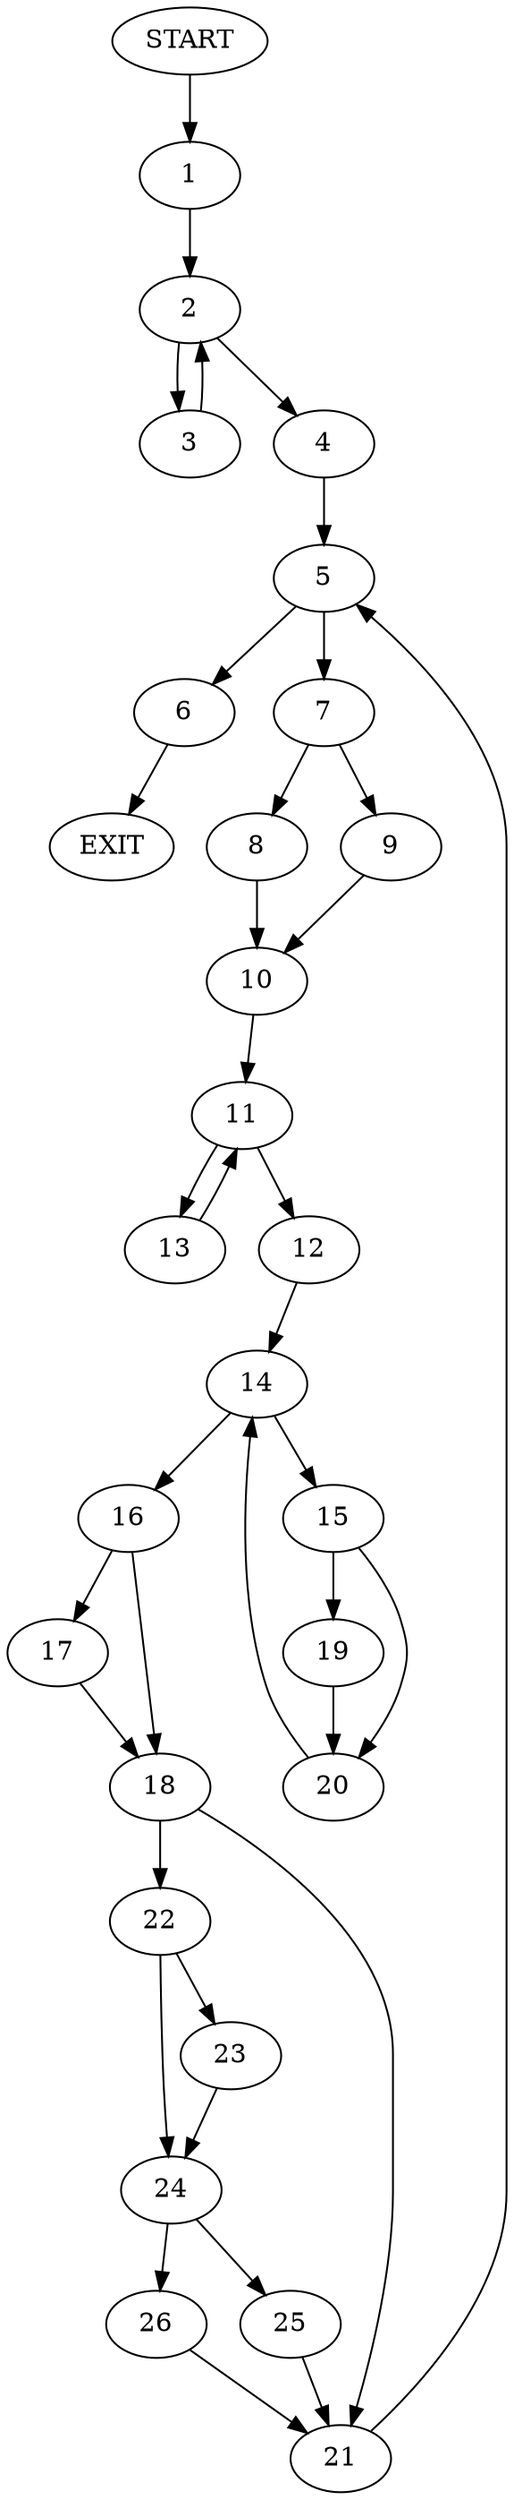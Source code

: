 digraph {
0 [label="START"]
27 [label="EXIT"]
0 -> 1
1 -> 2
2 -> 3
2 -> 4
4 -> 5
3 -> 2
5 -> 6
5 -> 7
6 -> 27
7 -> 8
7 -> 9
8 -> 10
9 -> 10
10 -> 11
11 -> 12
11 -> 13
13 -> 11
12 -> 14
14 -> 15
14 -> 16
16 -> 17
16 -> 18
15 -> 19
15 -> 20
20 -> 14
19 -> 20
18 -> 21
18 -> 22
17 -> 18
22 -> 23
22 -> 24
21 -> 5
23 -> 24
24 -> 25
24 -> 26
26 -> 21
25 -> 21
}
